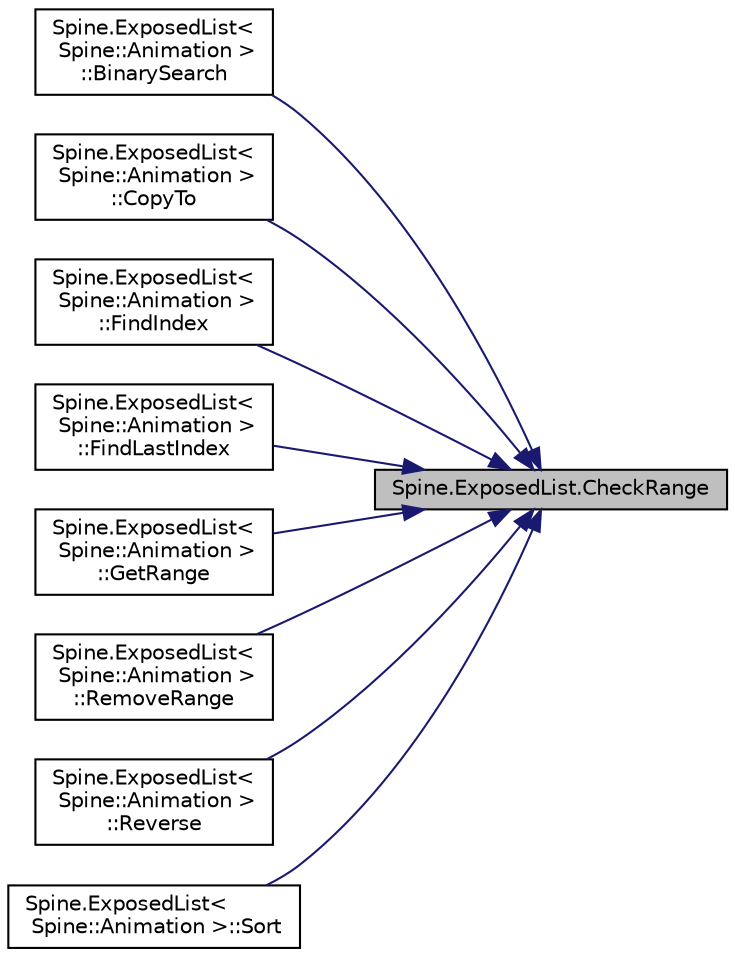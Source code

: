 digraph "Spine.ExposedList.CheckRange"
{
 // LATEX_PDF_SIZE
  edge [fontname="Helvetica",fontsize="10",labelfontname="Helvetica",labelfontsize="10"];
  node [fontname="Helvetica",fontsize="10",shape=record];
  rankdir="RL";
  Node1 [label="Spine.ExposedList.CheckRange",height=0.2,width=0.4,color="black", fillcolor="grey75", style="filled", fontcolor="black",tooltip=" "];
  Node1 -> Node2 [dir="back",color="midnightblue",fontsize="10",style="solid",fontname="Helvetica"];
  Node2 [label="Spine.ExposedList\<\l Spine::Animation \>\l::BinarySearch",height=0.2,width=0.4,color="black", fillcolor="white", style="filled",URL="$class_spine_1_1_exposed_list.html#a73f8ee5dd8011fc3fd15f5977843621c",tooltip=" "];
  Node1 -> Node3 [dir="back",color="midnightblue",fontsize="10",style="solid",fontname="Helvetica"];
  Node3 [label="Spine.ExposedList\<\l Spine::Animation \>\l::CopyTo",height=0.2,width=0.4,color="black", fillcolor="white", style="filled",URL="$class_spine_1_1_exposed_list.html#a0093a15204c75008e4c6624a19f050e2",tooltip=" "];
  Node1 -> Node4 [dir="back",color="midnightblue",fontsize="10",style="solid",fontname="Helvetica"];
  Node4 [label="Spine.ExposedList\<\l Spine::Animation \>\l::FindIndex",height=0.2,width=0.4,color="black", fillcolor="white", style="filled",URL="$class_spine_1_1_exposed_list.html#a01436217087c72efbfee79a6c78b2ee7",tooltip=" "];
  Node1 -> Node5 [dir="back",color="midnightblue",fontsize="10",style="solid",fontname="Helvetica"];
  Node5 [label="Spine.ExposedList\<\l Spine::Animation \>\l::FindLastIndex",height=0.2,width=0.4,color="black", fillcolor="white", style="filled",URL="$class_spine_1_1_exposed_list.html#a933dfe7318a0de15d746dcffa3befb27",tooltip=" "];
  Node1 -> Node6 [dir="back",color="midnightblue",fontsize="10",style="solid",fontname="Helvetica"];
  Node6 [label="Spine.ExposedList\<\l Spine::Animation \>\l::GetRange",height=0.2,width=0.4,color="black", fillcolor="white", style="filled",URL="$class_spine_1_1_exposed_list.html#a6d454a322ac5e8effacdafd2df5953c5",tooltip=" "];
  Node1 -> Node7 [dir="back",color="midnightblue",fontsize="10",style="solid",fontname="Helvetica"];
  Node7 [label="Spine.ExposedList\<\l Spine::Animation \>\l::RemoveRange",height=0.2,width=0.4,color="black", fillcolor="white", style="filled",URL="$class_spine_1_1_exposed_list.html#a658e4bdedbd184e0e0bcb69b83e5ee37",tooltip=" "];
  Node1 -> Node8 [dir="back",color="midnightblue",fontsize="10",style="solid",fontname="Helvetica"];
  Node8 [label="Spine.ExposedList\<\l Spine::Animation \>\l::Reverse",height=0.2,width=0.4,color="black", fillcolor="white", style="filled",URL="$class_spine_1_1_exposed_list.html#a9a76940fe003550484b115855802d65a",tooltip=" "];
  Node1 -> Node9 [dir="back",color="midnightblue",fontsize="10",style="solid",fontname="Helvetica"];
  Node9 [label="Spine.ExposedList\<\l Spine::Animation \>::Sort",height=0.2,width=0.4,color="black", fillcolor="white", style="filled",URL="$class_spine_1_1_exposed_list.html#ab5292956d277cc892754a9619c3ff180",tooltip=" "];
}
